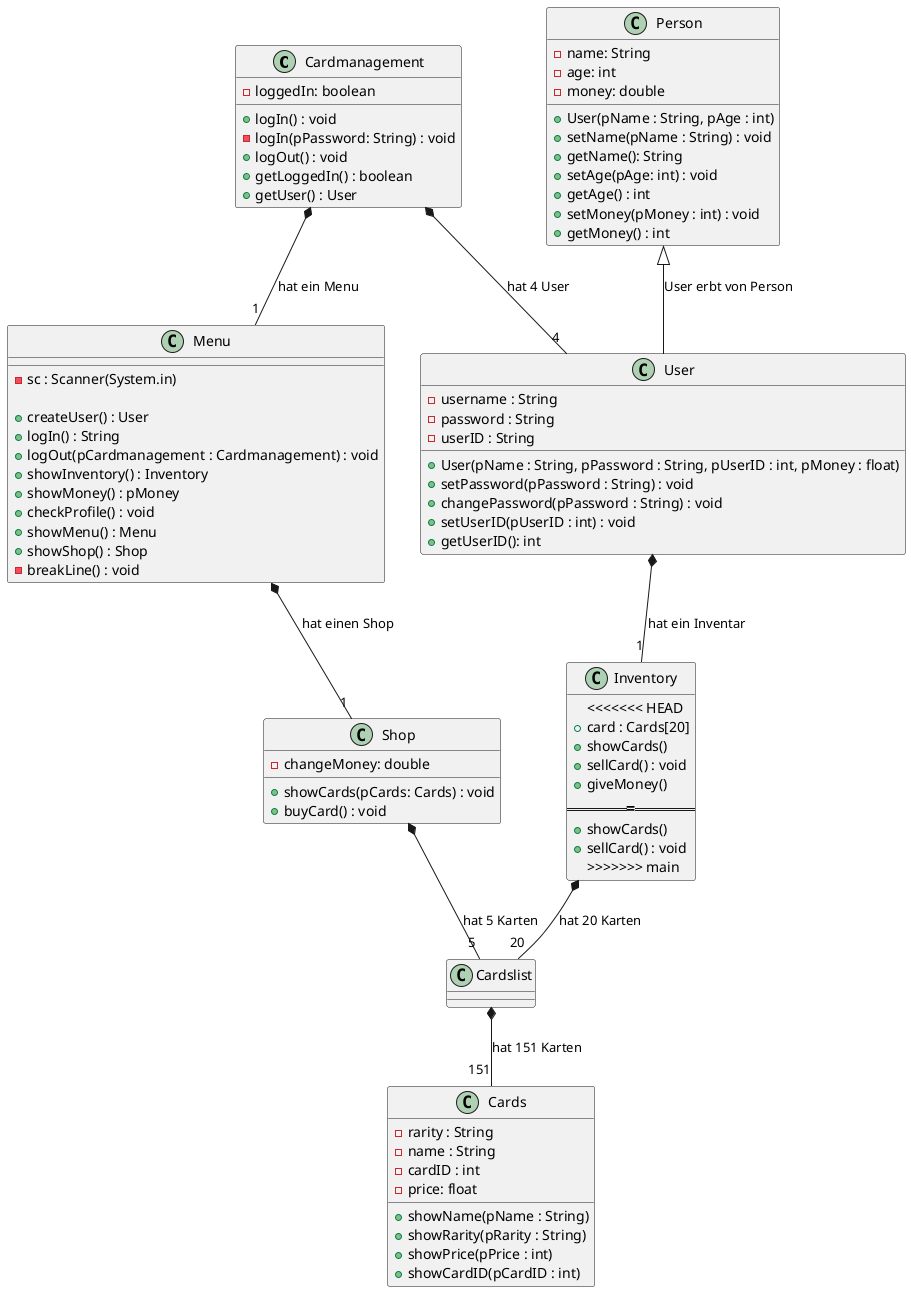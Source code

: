 @startuml Klassendiagramm

class Cardmanagement{
    -loggedIn: boolean
    +logIn() : void
    -logIn(pPassword: String) : void
    +logOut() : void
    +getLoggedIn() : boolean
    +getUser() : User



}


class Menu{
    -sc : Scanner(System.in)

    +createUser() : User
    +logIn() : String
    +logOut(pCardmanagement : Cardmanagement) : void
    +showInventory() : Inventory
    +showMoney() : pMoney
    +checkProfile() : void
    +showMenu() : Menu
    +showShop() : Shop
    -breakLine() : void


}


class Shop{
    -changeMoney: double

    
    +showCards(pCards: Cards) : void
    +buyCard() : void

}


class User{
    -username : String
    -password : String
    -userID : String


    +User(pName : String, pPassword : String, pUserID : int, pMoney : float)
    +setPassword(pPassword : String) : void
    +changePassword(pPassword : String) : void
    +setUserID(pUserID : int) : void
    +getUserID(): int

}


class Person{
    -name: String
    -age: int
    -money: double

    +User(pName : String, pAge : int)
    +setName(pName : String) : void
    +getName(): String
    +setAge(pAge: int) : void
    +getAge() : int
    +setMoney(pMoney : int) : void
    +getMoney() : int
}


class Cards{
    -rarity : String
    -name : String
    -cardID : int
    -price: float

    +showName(pName : String)
    +showRarity(pRarity : String)
    +showPrice(pPrice : int)
    +showCardID(pCardID : int)

}


class Inventory{
<<<<<<< HEAD
+card : Cards[20]
+showCards()
+sellCard() : void
+giveMoney()
=======
    +showCards()
    +sellCard() : void
>>>>>>> main
}


class Cardslist{
}

Cardmanagement *-- "1" Menu : hat ein Menu
User *-- "1" Inventory : hat ein Inventar
Cardmanagement *-- "4" User : hat 4 User
Menu *-- "1" Shop : hat einen Shop
Shop *-- "5" Cardslist : hat 5 Karten 
Inventory *-- "20" Cardslist : hat 20 Karten
Cardslist *-- "151" Cards : hat 151 Karten
Person <|-- User : User erbt von Person

@enduml